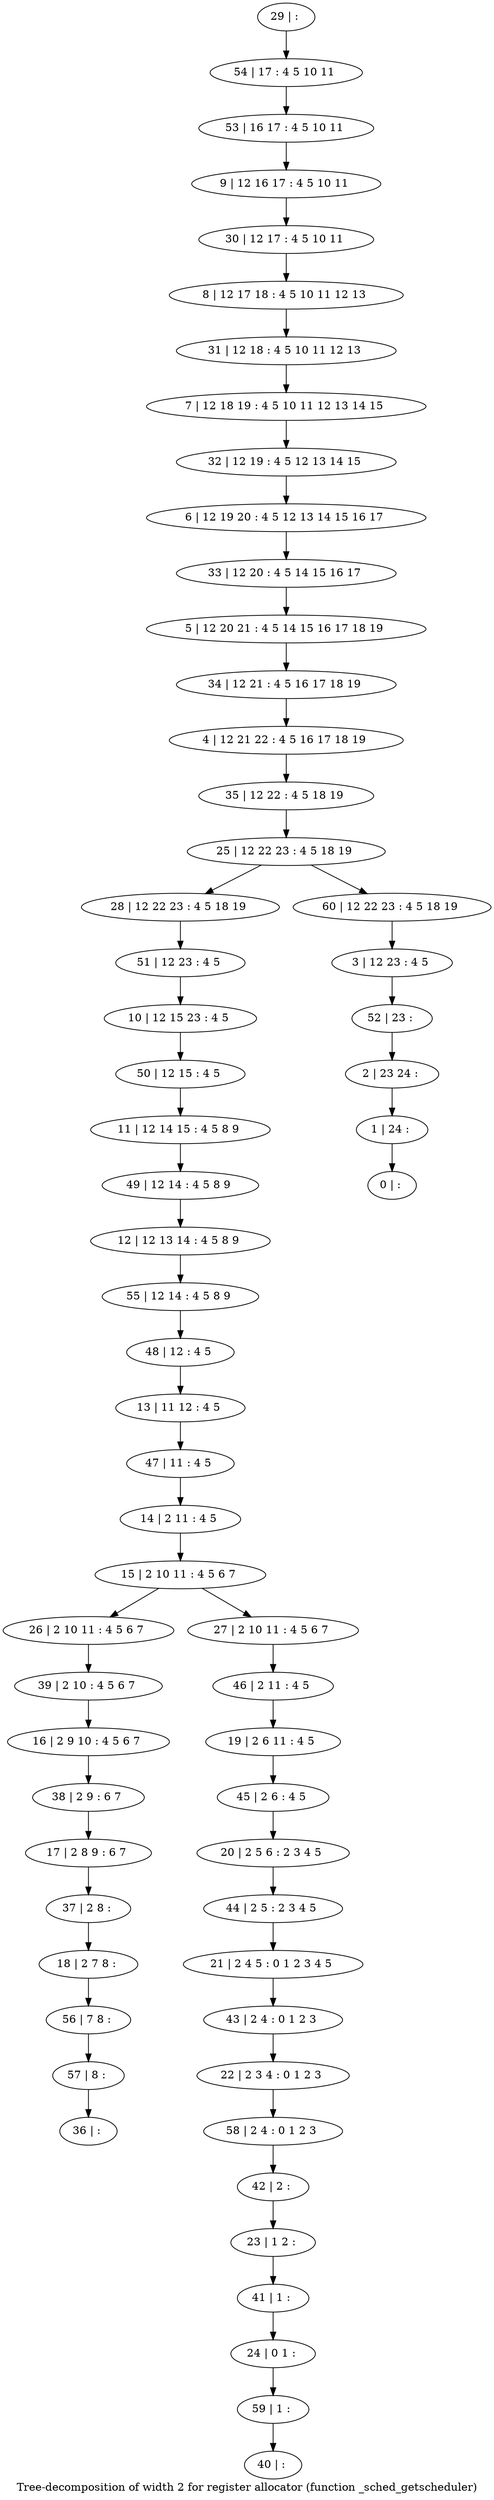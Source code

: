 digraph G {
graph [label="Tree-decomposition of width 2 for register allocator (function _sched_getscheduler)"]
0[label="0 | : "];
1[label="1 | 24 : "];
2[label="2 | 23 24 : "];
3[label="3 | 12 23 : 4 5 "];
4[label="4 | 12 21 22 : 4 5 16 17 18 19 "];
5[label="5 | 12 20 21 : 4 5 14 15 16 17 18 19 "];
6[label="6 | 12 19 20 : 4 5 12 13 14 15 16 17 "];
7[label="7 | 12 18 19 : 4 5 10 11 12 13 14 15 "];
8[label="8 | 12 17 18 : 4 5 10 11 12 13 "];
9[label="9 | 12 16 17 : 4 5 10 11 "];
10[label="10 | 12 15 23 : 4 5 "];
11[label="11 | 12 14 15 : 4 5 8 9 "];
12[label="12 | 12 13 14 : 4 5 8 9 "];
13[label="13 | 11 12 : 4 5 "];
14[label="14 | 2 11 : 4 5 "];
15[label="15 | 2 10 11 : 4 5 6 7 "];
16[label="16 | 2 9 10 : 4 5 6 7 "];
17[label="17 | 2 8 9 : 6 7 "];
18[label="18 | 2 7 8 : "];
19[label="19 | 2 6 11 : 4 5 "];
20[label="20 | 2 5 6 : 2 3 4 5 "];
21[label="21 | 2 4 5 : 0 1 2 3 4 5 "];
22[label="22 | 2 3 4 : 0 1 2 3 "];
23[label="23 | 1 2 : "];
24[label="24 | 0 1 : "];
25[label="25 | 12 22 23 : 4 5 18 19 "];
26[label="26 | 2 10 11 : 4 5 6 7 "];
27[label="27 | 2 10 11 : 4 5 6 7 "];
28[label="28 | 12 22 23 : 4 5 18 19 "];
29[label="29 | : "];
30[label="30 | 12 17 : 4 5 10 11 "];
31[label="31 | 12 18 : 4 5 10 11 12 13 "];
32[label="32 | 12 19 : 4 5 12 13 14 15 "];
33[label="33 | 12 20 : 4 5 14 15 16 17 "];
34[label="34 | 12 21 : 4 5 16 17 18 19 "];
35[label="35 | 12 22 : 4 5 18 19 "];
36[label="36 | : "];
37[label="37 | 2 8 : "];
38[label="38 | 2 9 : 6 7 "];
39[label="39 | 2 10 : 4 5 6 7 "];
40[label="40 | : "];
41[label="41 | 1 : "];
42[label="42 | 2 : "];
43[label="43 | 2 4 : 0 1 2 3 "];
44[label="44 | 2 5 : 2 3 4 5 "];
45[label="45 | 2 6 : 4 5 "];
46[label="46 | 2 11 : 4 5 "];
47[label="47 | 11 : 4 5 "];
48[label="48 | 12 : 4 5 "];
49[label="49 | 12 14 : 4 5 8 9 "];
50[label="50 | 12 15 : 4 5 "];
51[label="51 | 12 23 : 4 5 "];
52[label="52 | 23 : "];
53[label="53 | 16 17 : 4 5 10 11 "];
54[label="54 | 17 : 4 5 10 11 "];
55[label="55 | 12 14 : 4 5 8 9 "];
56[label="56 | 7 8 : "];
57[label="57 | 8 : "];
58[label="58 | 2 4 : 0 1 2 3 "];
59[label="59 | 1 : "];
60[label="60 | 12 22 23 : 4 5 18 19 "];
14->15 ;
15->26 ;
15->27 ;
37->18 ;
17->37 ;
38->17 ;
16->38 ;
39->16 ;
26->39 ;
41->24 ;
23->41 ;
42->23 ;
43->22 ;
21->43 ;
44->21 ;
20->44 ;
45->20 ;
19->45 ;
46->19 ;
27->46 ;
47->14 ;
13->47 ;
48->13 ;
49->12 ;
11->49 ;
50->11 ;
10->50 ;
51->10 ;
28->51 ;
55->48 ;
12->55 ;
18->56 ;
57->36 ;
56->57 ;
58->42 ;
22->58 ;
59->40 ;
24->59 ;
29->54 ;
54->53 ;
53->9 ;
9->30 ;
30->8 ;
8->31 ;
31->7 ;
7->32 ;
32->6 ;
6->33 ;
33->5 ;
5->34 ;
34->4 ;
4->35 ;
35->25 ;
3->52 ;
52->2 ;
2->1 ;
1->0 ;
60->3 ;
25->28 ;
25->60 ;
}
